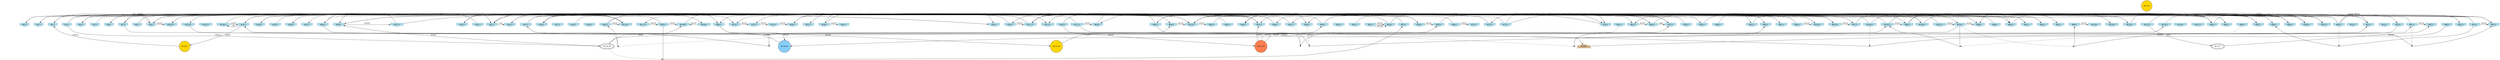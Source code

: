 digraph G {
node[shape = circle]
rankInputs [style = invisible]
rankOutputs [style = invisible]
rankInputs -> rankOutputs [color=invis]
0 [label="#0:1", style = filled, shape = invhouse, color=lightblue]
1 [label="#1:1", style = filled, shape = invhouse, color=lightblue]
2 [label="#2:1", style = filled, shape = invhouse, color=lightblue]
3 [label="#3:1", style = filled, shape = invhouse, color=lightblue]
4 [label="#4:1", style = filled, shape = invhouse, color=lightblue]
5 [label="#5:1", style = filled, shape = invhouse, color=lightblue]
6 [label="#6:1", style = filled, shape = invhouse, color=lightblue]
7 [label="#7:1", style = filled, shape = invhouse, color=lightblue]
8 [label="#8:1", style = filled, shape = invhouse, color=lightblue]
9 [label="#9:1", style = filled, shape = invhouse, color=lightblue]
10 [label="#10:1", style = filled, shape = invhouse, color=lightblue]
11 [label="#11:1", style = filled, shape = invhouse, color=lightblue]
12 [label="#12:1", style = filled, shape = invhouse, color=lightblue]
13 [label="#13:1", style = filled, shape = invhouse, color=lightblue]
14 [label="#14:1", style = filled, shape = invhouse, color=lightblue]
15 [label="#15:1", style = filled, shape = invhouse, color=lightblue]
16 [label="#16:1", style = filled, shape = invhouse, color=lightblue]
17 [label="#17:1", style = filled, shape = invhouse, color=lightblue]
18 [label="#18:1", style = filled, shape = invhouse, color=lightblue]
19 [label="#19:1", style = filled, shape = invhouse, color=lightblue]
20 [label="#20:1", style = filled, shape = invhouse, color=lightblue]
21 [label="#21:1", style = filled, shape = invhouse, color=lightblue]
22 [label="#22:1", style = filled, shape = invhouse, color=lightblue]
23 [label="#23:1", style = filled, shape = invhouse, color=lightblue]
24 [label="#24:1", style = filled, shape = invhouse, color=lightblue]
25 [label="#25:1", style = filled, shape = invhouse, color=lightblue]
26 [label="#26:1", style = filled, shape = invhouse, color=lightblue]
27 [label="#27:1", style = filled, shape = invhouse, color=lightblue]
28 [label="#28:1", style = filled, shape = invhouse, color=lightblue]
29 [label="#29:1", style = filled, shape = invhouse, color=lightblue]
30 [label="#30:1", style = filled, shape = invhouse, color=lightblue]
31 [label="#31:1", style = filled, shape = invhouse, color=lightblue]
32 [label="#32:1", style = filled, shape = invhouse, color=lightblue]
33 [label="#33:1", style = filled, shape = invhouse, color=lightblue]
34 [label="#34:1", style = filled, shape = invhouse, color=lightblue]
35 [label="#35:1", style = filled, shape = invhouse, color=lightblue]
36 [label="#36:1", style = filled, shape = invhouse, color=lightblue]
37 [label="#37:1", style = filled, shape = invhouse, color=lightblue]
38 [label="#38:1", style = filled, shape = invhouse, color=lightblue]
39 [label="#39:1", style = filled, shape = invhouse, color=lightblue]
40 [label="#40:1", style = filled, shape = invhouse, color=lightblue]
41 [label="#41:1", style = filled, shape = invhouse, color=lightblue]
42 [label="#42:1", style = filled, shape = invhouse, color=lightblue]
43 [label="#43:1", style = filled, shape = invhouse, color=lightblue]
44 [label="#44:1", style = filled, shape = invhouse, color=lightblue]
45 [label="#45:1", style = filled, shape = invhouse, color=lightblue]
46 [label="#46:1", style = filled, shape = invhouse, color=lightblue]
47 [label="#47:1", style = filled, shape = invhouse, color=lightblue]
48 [label="#48:1", style = filled, shape = invhouse, color=lightblue]
49 [label="#49:1", style = filled, shape = invhouse, color=lightblue]
50 [label="#50:1", style = filled, shape = invhouse, color=lightblue]
51 [label="#51:1", style = filled, shape = invhouse, color=lightblue]
52 [label="#52:1", style = filled, shape = invhouse, color=lightblue]
53 [label="#53:1", style = filled, shape = invhouse, color=lightblue]
54 [label="#54:1", style = filled, shape = invhouse, color=lightblue]
55 [label="#55:1", style = filled, shape = invhouse, color=lightblue]
56 [label="#56:1", style = filled, shape = invhouse, color=lightblue]
57 [label="#57:1", style = filled, shape = invhouse, color=lightblue]
58 [label="#58:1", style = filled, shape = invhouse, color=lightblue]
59 [label="#59:1", style = filled, shape = invhouse, color=lightblue]
60 [label="#60:1", style = filled, shape = invhouse, color=lightblue]
61 [label="#61:1", style = filled, shape = invhouse, color=lightblue]
62 [label="#62:1", style = filled, shape = invhouse, color=lightblue]
63 [label="#63:1", style = filled, shape = invhouse, color=lightblue]
64 [label="#64:1", style = filled, shape = invhouse, color=lightblue]
65 [label="#65:1", style = filled, shape = invhouse, color=lightblue]
66 [label="#66:1", style = filled, shape = invhouse, color=lightblue]
67 [label="#67:1", style = filled, shape = invhouse, color=lightblue]
68 [label="#68:1", style = filled, shape = invhouse, color=lightblue]
69 [label="#69:1", style = filled, shape = invhouse, color=lightblue]
70 [label="#70:1", style = filled, shape = invhouse, color=lightblue]
71 [label="#71:1", style = filled, shape = invhouse, color=lightblue]
72 [label="#72:1", style = filled, shape = invhouse, color=lightblue]
73 [label="#73:1", style = filled, shape = invhouse, color=lightblue]
74 [label="#74:1", style = filled, shape = invhouse, color=lightblue]
75 [label="#75:1", style = filled, shape = invhouse, color=lightblue]
76 [label="#76:1", style = filled, shape = invhouse, color=lightblue]
77 [label="#77:1", style = filled, shape = invhouse, color=lightblue]
78 [label="#78:1", style = filled, shape = invhouse, color=lightblue]
79 [label="#79:1", style = filled, shape = invhouse, color=lightblue]
80 [label="#80:1", style = filled, shape = invhouse, color=lightblue]
81 [label="#81:1", style = filled, shape = invhouse, color=lightblue]
82 [label="#82:1", style = filled, shape = invhouse, color=lightblue]
83 [label="#83:1", style = filled, shape = invhouse, color=lightblue]
84 [label="#84:1", style = filled, shape = invhouse, color=lightblue]
85 [label="#85:1", style = filled, shape = invhouse, color=lightblue]
86 [label="#86:1", style = filled, shape = invhouse, color=lightblue]
87 [label="#87:1", style = filled, shape = invhouse, color=lightblue]
88 [label="#88:1", style = filled, shape = invhouse, color=lightblue]
89 [label="#89:1", style = filled, shape = invhouse, color=lightblue]
90 [label="#90:1", style = filled, shape = invhouse, color=lightblue]
91 [label="#91:1", style = filled, shape = invhouse, color=lightblue]
92 [label="#92:1", style = filled, shape = invhouse, color=lightblue]
93 [label="#93:1", style = filled, shape = invhouse, color=lightblue]
94 [label="#94:1", style = filled, shape = invhouse, color=lightblue]
95 [label="#95:1", style = filled, shape = invhouse, color=lightblue]
96 [label="#96:1", style = filled, shape = invhouse, color=lightblue]
97 [label="#97:1", style = filled, shape = invhouse, color=lightblue]
98 [label="#98:1", style = filled, shape = invhouse, color=lightblue]
99 [label="#99:1", style = filled, shape = invhouse, color=lightblue]
100 [label="#100:1", style = filled, shape = invhouse, color=lightblue]
101 [label="#101:1", style = filled, shape = invhouse, color=lightblue]
102 [label="#102:1", style = filled, shape = invhouse, color=lightblue]
103 [label="#103:1", style = filled, shape = invhouse, color=lightblue]
104 [label="#104:1", style = filled, shape = invhouse, color=lightblue]
105 [label="#105:1", style = filled, shape = invhouse, color=lightblue]
106 [label="#106:1", style = filled, shape = invhouse, color=lightblue]
107 [label="#107:1", style = filled, shape = invhouse, color=lightblue]
108 [label="#108:1", style = filled, shape = invhouse, color=lightblue]
109 [label="#109:1", style = filled, shape = invhouse, color=lightblue]
110 [label="#110:1", style = filled, shape = invhouse, color=lightblue]
111 [label="#111:1", style = filled, shape = invhouse, color=lightblue]
112 [label="#112:1", style = filled, shape = invhouse, color=lightblue]
113 [label="#113:1", style = filled, shape = invhouse, color=lightblue]
114 [label="#114:1", style = filled, shape = invhouse, color=lightblue]
115 [label="#115:1", style = filled, shape = invhouse, color=lightblue]
116 [label="#116:1", style = filled, shape = invhouse, color=lightblue]
117 [label="#117:1", style = filled, shape = invhouse, color=lightblue]
118 [label="#118:1", style = filled, shape = invhouse, color=lightblue]
119 [label="#119:1", style = filled, shape = invhouse, color=lightblue]
120 [label="#120:1", style = filled, shape = invhouse, color=lightblue]
121 [label="#121:1", style = filled, shape = invhouse, color=lightblue]
122 [label="#122:1", style = filled, shape = invhouse, color=lightblue]
123 [label="#123:1", style = filled, shape = invhouse, color=lightblue]
124 [label="#124:1", style = filled, shape = invhouse, color=lightblue]
125 [label="#125:1", style = filled, shape = invhouse, color=lightblue]
126 [label="#126:1", style = filled, shape = invhouse, color=lightblue]
127 [label="#127:1", style = filled, shape = invhouse, color=lightblue]
128 [label="#128:1", style = filled, shape = house, color=tan]
129 [label="#129:7", style = filled, fillcolor = gold]
130 [label="#130:49", style = filled, fillcolor = lightskyblue]
131 [label="#131:49", style = filled, fillcolor = gold]
132 [label="#132:1", style = filled, fillcolor = gold]
133 [label="#133:49", style = filled, fillcolor = coral]
134 [label="#134:49", shape = doubleoctagon]
135 [label="#135:7", shape = doubleoctagon]
28 -> 128 [label = "65535"]
84 -> 28 [label = "65535"]
39 -> 95 [label = "65535"]
137 [shape = point]
48 -> 137 [style = dashed]
65 -> 137 [dir = none]
137 -> 11
87 -> 64 [label = "65535"]
138 [shape = point]
103 -> 138 [style = dashed]
15 -> 138 [dir = none]
138 -> 20
57 -> 45 [label = "65535"]
20 -> 57 [label = "65535"]
122 -> 97 [label = "65535"]
15 -> 45 [label = "65535"]
133 -> 57 [label = "65535"]
52 -> 56 [label = "65535"]
110 -> 77 [label = "65535"]
11 -> 111 [label = "65535"]
21 -> 81 [label = "65535"]
111 -> 95 [label = "65535"]
5 -> 99 [label = "65535"]
105 -> 123 [label = "65535"]
116 -> 1 [label = "65535"]
129 -> 2 [label = "65535"]
69 -> 130 [label = "65535"]
43 -> 111 [label = "65535"]
71 -> 72 [label = "65535"]
86 -> 101 [label = "65535"]
82 -> 110 [label = "65535"]
95 -> 112 [label = "65535"]
69 -> 131 [label = "65535"]
13 -> 65 [label = "65535"]
106 -> 71 [label = "65535"]
103 -> 77 [label = "65535"]
130 -> 15 [label = "65535"]
139 [shape = point]
63 -> 139 [style = dashed]
13 -> 139 [dir = none]
139 -> 98
0 -> 59 [label = "65535"]
54 -> 83 [label = "65535"]
9 -> 123 [label = "65535"]
84 -> 73 [label = "65535"]
107 -> 36 [label = "65535"]
55 -> 108 [label = "65535"]
65 -> 29 [label = "65535"]
117 -> 55 [label = "65535"]
90 -> 62 [label = "65535"]
100 -> 14 [label = "65535"]
60 -> 92 [label = "65535"]
34 -> 111 [label = "65535"]
86 -> 119 [label = "65535"]
59 -> 61 [label = "65535"]
70 -> 71 [label = "65535"]
132 -> 85 [label = "65535"]
47 -> 9 [label = "65535"]
42 -> 97 [label = "65535"]
127 -> 6 [label = "65535"]
104 -> 4 [label = "65535"]
94 -> 118 [label = "65535"]
49 -> 76 [label = "65535"]
120 -> 4 [label = "65535"]
82 -> 102 [label = "65535"]
13 -> 117 [label = "65535"]
109 -> 108 [label = "65535"]
31 -> 0 [label = "65535"]
99 -> 44 [label = "65535"]
111 -> 38 [label = "65535"]
134 -> 29 [label = "65535"]
3 -> 134 [label = "65535"]
29 -> 127 [label = "65535"]
140 [shape = point]
134 -> 140 [style = dashed]
55 -> 140 [dir = none]
140 -> 53
35 -> 27 [label = "65535"]
72 -> 36 [label = "65535"]
141 [shape = point]
41 -> 141 [style = dashed]
124 -> 141 [dir = none]
141 -> 66
74 -> 110 [label = "65535"]
111 -> 85 [label = "65535"]
53 -> 2 [label = "65535"]
55 -> 23 [label = "65535"]
113 -> 64 [label = "65535"]
49 -> 120 [label = "65535"]
128 -> 35 [label = "65535"]
62 -> 100 [label = "65535"]
122 -> 130 [label = "65535"]
29 -> 62 [label = "65535"]
63 -> 22 [label = "65535"]
22 -> 123 [label = "65535"]
85 -> 40 [label = "65535"]
142 [shape = point]
96 -> 142 [style = dashed]
78 -> 142 [dir = none]
142 -> 105
56 -> 40 [label = "65535"]
35 -> 67 [label = "65535"]
49 -> 69 [label = "32767"]
3 -> 88 [label = "65535"]
143 [shape = point]
47 -> 143 [style = dashed]
113 -> 143 [dir = none]
143 -> 122
120 -> 97 [label = "65535"]
61 -> 93 [label = "65535"]
134 -> 108 [label = "16383"]
18 -> 106 [label = "4095"]
20 -> 54 [label = "65535"]
33 -> 16 [label = "511"]
66 -> 110 [label = "65535"]
8 -> 66 [label = "65535"]
144 [shape = point]
23 -> 144 [style = dashed]
78 -> 144 [dir = none]
144 -> 80
127 -> 100 [label = "65535"]
3 -> 110 [label = "65535"]
38 -> 32 [label = "65535"]
63 -> 16 [label = "65535"]
16 -> 86 [label = "65535"]
105 -> 86 [label = "65535"]
52 -> 56 [label = "65535"]
0 -> 109 [label = "65535"]
131 -> 49 [label = "65535"]
64 -> 91 [label = "65535"]
145 [shape = point]
104 -> 145 [style = dashed]
68 -> 145 [dir = none]
145 -> 23
23 -> 33 [label = "32767"]
23 -> 129 [label = "16383"]
78 -> 88 [label = "65535"]
65 -> 48 [label = "65535"]
110 -> 90 [label = "65535"]
9 -> 57 [label = "65535"]
8 -> 70 [label = "2047"]
135 -> 67 [label = "65535"]
121 -> 135 [label = "2047"]
54 -> 70 [label = "65535"]
91 -> 26 [label = "1023"]
40 -> 98 [label = "65535"]
20 -> 116 [label = "65535"]
90 -> 124 [label = "65535"]
107 -> 78 [label = "65535"]
116 -> 29 [label = "65535"]
121 -> 79 [label = "511"]
9 -> 110 [label = "65535"]
21 -> 33 [label = "127"]
110 -> 42 [label = "65535"]
40 -> 57 [label = "4095"]
134 -> 83 [label = "511"]
16 -> 116 [label = "65535"]
39 -> 133 [label = "65535"]
40 -> 46 [label = "255"]
45 -> 7 [label = "2047"]
77 -> 90 [label = "511"]
20 -> 103 [label = "65535"]
146 [shape = point]
78 -> 146 [style = dashed]
79 -> 146 [dir = none]
146 -> 94
46 -> 34 [label = "65535"]
21 -> 14 [label = "1023"]
89 -> 48 [label = "511"]
11 -> 88 [label = "65535"]
106 -> 87 [label = "3"]
76 -> 74 [label = "15"]
13 -> 87 [label = "65535"]
110 -> 101 [label = "255"]
34 -> 37 [label = "31"]
6 -> 92 [label = "65535"]
9 -> 2 [label = "65535"]
51 -> 78 [label = "65535"]
23 -> 126 [label = "63"]
58 -> 30 [label = "31"]
25 -> 62 [label = "63"]
1 -> 45 [label = "65535"]
108 -> 69 [label = "65535"]
104 -> 62 [label = "15"]
113 -> 21 [label = "65535"]
91 -> 26 [label = "1023"]
7 -> 9 [label = "63"]
75 -> 103 [label = "65535"]
126 -> 23 [label = "65535"]
83 -> 80 [label = "3"]
15 -> 101 [label = "31"]
126 -> 102 [label = "15"]
28 -> 76 [label = "15"]
75 -> 24 [label = "65535"]
39 -> 106 [label = "65535"]
105 -> 99 [label = "65535"]
133 -> 45 [label = "65535"]
36 -> 112 [label = "65535"]
30 -> 21 [label = "31"]
38 -> 45 [label = "65535"]
82 -> 44 [label = "1"]
63 -> 11 [label = "65535"]
63 -> 47 [label = "65535"]
75 -> 99 [label = "1"]
147 [shape = point]
35 -> 147 [style = dashed]
7 -> 147 [dir = none]
147 -> 87
24 -> 87 [label = "65535"]
133 -> 105 [label = "65535"]
56 -> 14 [label = "1"]
{
	rank = same
	rankdir = TB
	rankInputs -> 0 -> 1 -> 2 -> 3 -> 4 -> 5 -> 6 -> 7 -> 8 -> 9 -> 10 -> 11 -> 12 -> 13 -> 14 -> 15 -> 16 -> 17 -> 18 -> 19 -> 20 -> 21 -> 22 -> 23 -> 24 -> 25 -> 26 -> 27 -> 28 -> 29 -> 30 -> 31 -> 32 -> 33 -> 34 -> 35 -> 36 -> 37 -> 38 -> 39 -> 40 -> 41 -> 42 -> 43 -> 44 -> 45 -> 46 -> 47 -> 48 -> 49 -> 50 -> 51 -> 52 -> 53 -> 54 -> 55 -> 56 -> 57 -> 58 -> 59 -> 60 -> 61 -> 62 -> 63 -> 64 -> 65 -> 66 -> 67 -> 68 -> 69 -> 70 -> 71 -> 72 -> 73 -> 74 -> 75 -> 76 -> 77 -> 78 -> 79 -> 80 -> 81 -> 82 -> 83 -> 84 -> 85 -> 86 -> 87 -> 88 -> 89 -> 90 -> 91 -> 92 -> 93 -> 94 -> 95 -> 96 -> 97 -> 98 -> 99 -> 100 -> 101 -> 102 -> 103 -> 104 -> 105 -> 106 -> 107 -> 108 -> 109 -> 110 -> 111 -> 112 -> 113 -> 114 -> 115 -> 116 -> 117 -> 118 -> 119 -> 120 -> 121 -> 122 -> 123 -> 124 -> 125 -> 126 -> 127 [style = invis]
}
{
	rank = same
	rankdir = TB
	rankOutputs -> 128 [style = invis]
}
}
